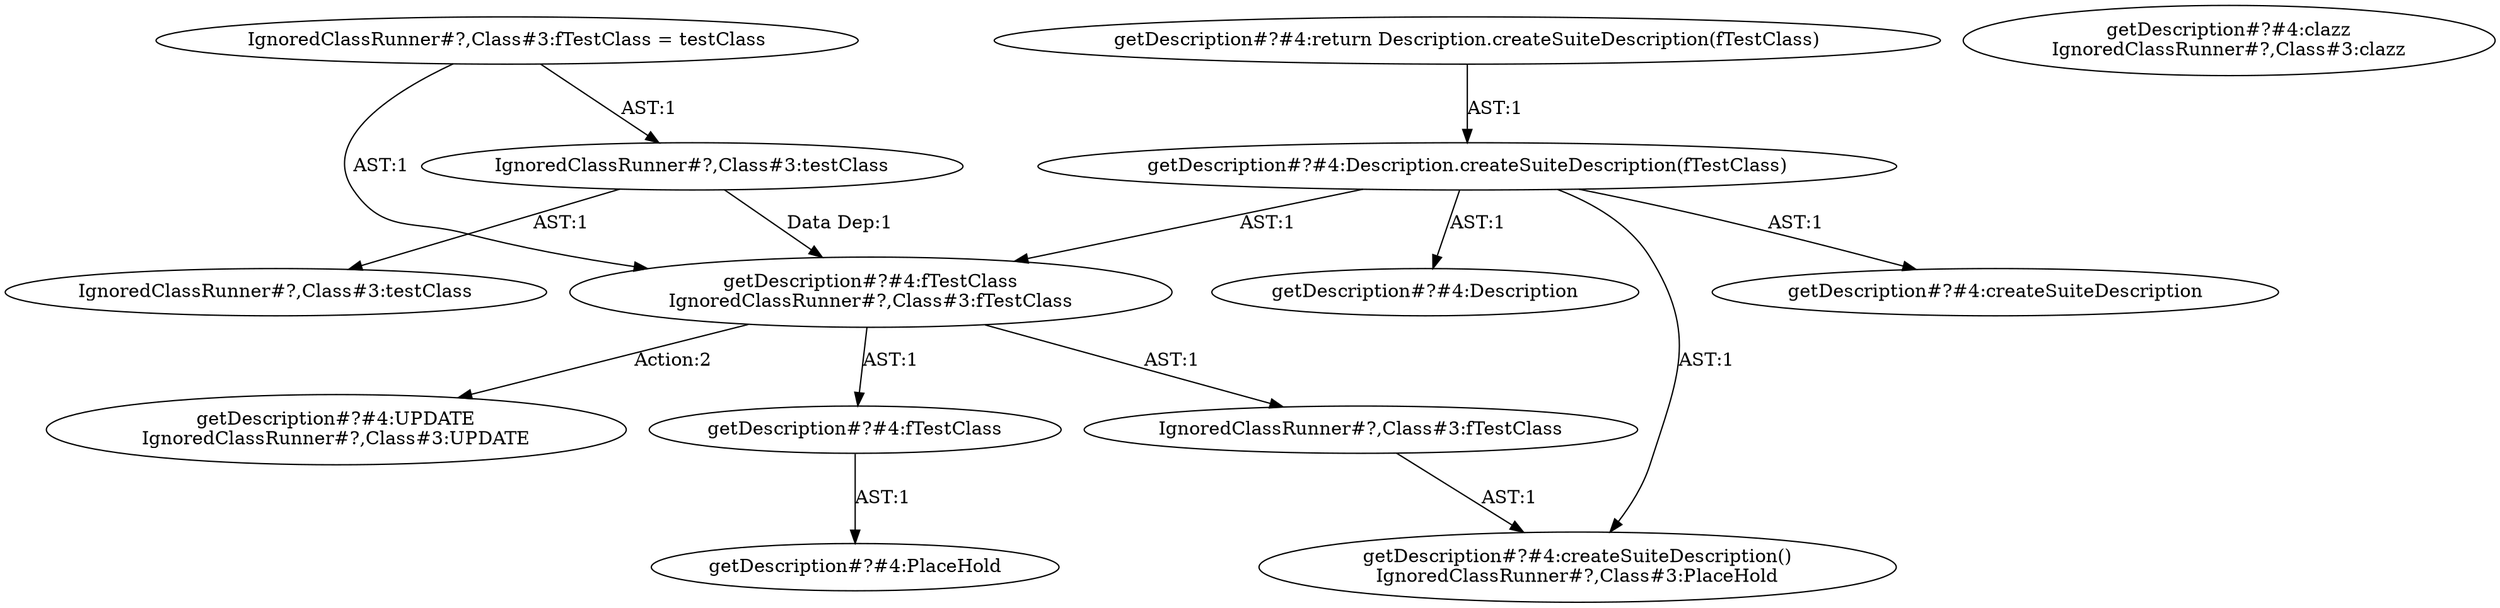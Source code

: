 digraph "Pattern" {
0 [label="getDescription#?#4:UPDATE
IgnoredClassRunner#?,Class#3:UPDATE" shape=ellipse]
1 [label="getDescription#?#4:fTestClass
IgnoredClassRunner#?,Class#3:fTestClass" shape=ellipse]
2 [label="getDescription#?#4:Description.createSuiteDescription(fTestClass)" shape=ellipse]
3 [label="getDescription#?#4:return Description.createSuiteDescription(fTestClass)" shape=ellipse]
4 [label="getDescription#?#4:createSuiteDescription" shape=ellipse]
5 [label="getDescription#?#4:Description" shape=ellipse]
6 [label="getDescription#?#4:createSuiteDescription()
IgnoredClassRunner#?,Class#3:PlaceHold" shape=ellipse]
7 [label="getDescription#?#4:fTestClass" shape=ellipse]
8 [label="getDescription#?#4:PlaceHold" shape=ellipse]
9 [label="getDescription#?#4:clazz
IgnoredClassRunner#?,Class#3:clazz" shape=ellipse]
10 [label="IgnoredClassRunner#?,Class#3:testClass" shape=ellipse]
11 [label="IgnoredClassRunner#?,Class#3:fTestClass = testClass" shape=ellipse]
12 [label="IgnoredClassRunner#?,Class#3:testClass" shape=ellipse]
13 [label="IgnoredClassRunner#?,Class#3:fTestClass" shape=ellipse]
1 -> 0 [label="Action:2"];
1 -> 7 [label="AST:1"];
1 -> 13 [label="AST:1"];
2 -> 1 [label="AST:1"];
2 -> 4 [label="AST:1"];
2 -> 5 [label="AST:1"];
2 -> 6 [label="AST:1"];
3 -> 2 [label="AST:1"];
7 -> 8 [label="AST:1"];
10 -> 12 [label="AST:1"];
10 -> 1 [label="Data Dep:1"];
11 -> 10 [label="AST:1"];
11 -> 1 [label="AST:1"];
13 -> 6 [label="AST:1"];
}